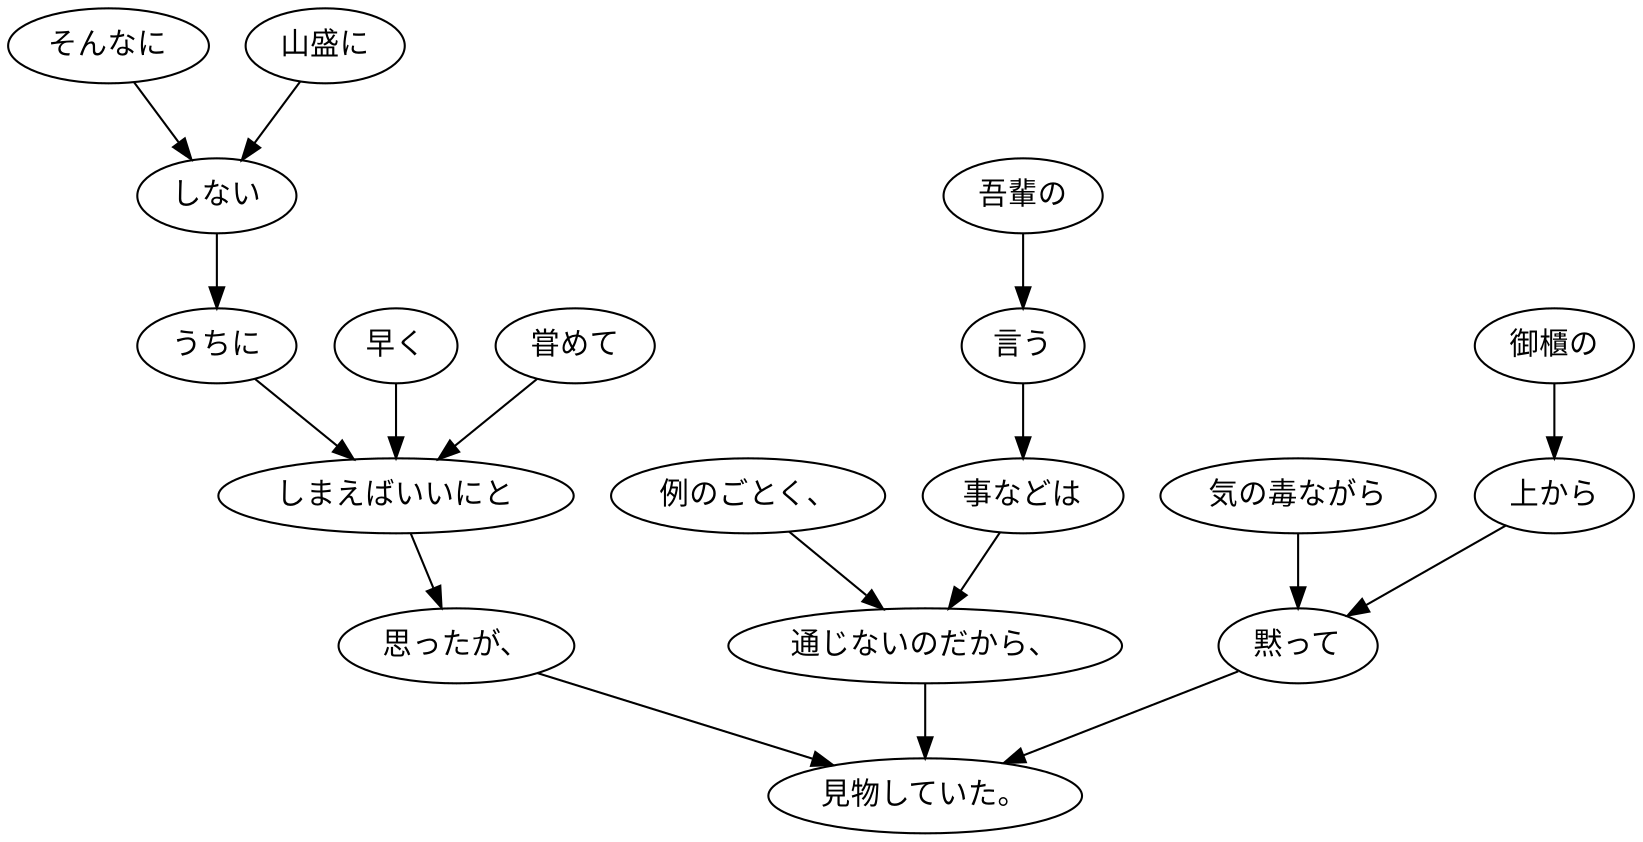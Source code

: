digraph graph454 {
	node0 [label="そんなに"];
	node1 [label="山盛に"];
	node2 [label="しない"];
	node3 [label="うちに"];
	node4 [label="早く"];
	node5 [label="甞めて"];
	node6 [label="しまえばいいにと"];
	node7 [label="思ったが、"];
	node8 [label="例のごとく、"];
	node9 [label="吾輩の"];
	node10 [label="言う"];
	node11 [label="事などは"];
	node12 [label="通じないのだから、"];
	node13 [label="気の毒ながら"];
	node14 [label="御櫃の"];
	node15 [label="上から"];
	node16 [label="黙って"];
	node17 [label="見物していた。"];
	node0 -> node2;
	node1 -> node2;
	node2 -> node3;
	node3 -> node6;
	node4 -> node6;
	node5 -> node6;
	node6 -> node7;
	node7 -> node17;
	node8 -> node12;
	node9 -> node10;
	node10 -> node11;
	node11 -> node12;
	node12 -> node17;
	node13 -> node16;
	node14 -> node15;
	node15 -> node16;
	node16 -> node17;
}
